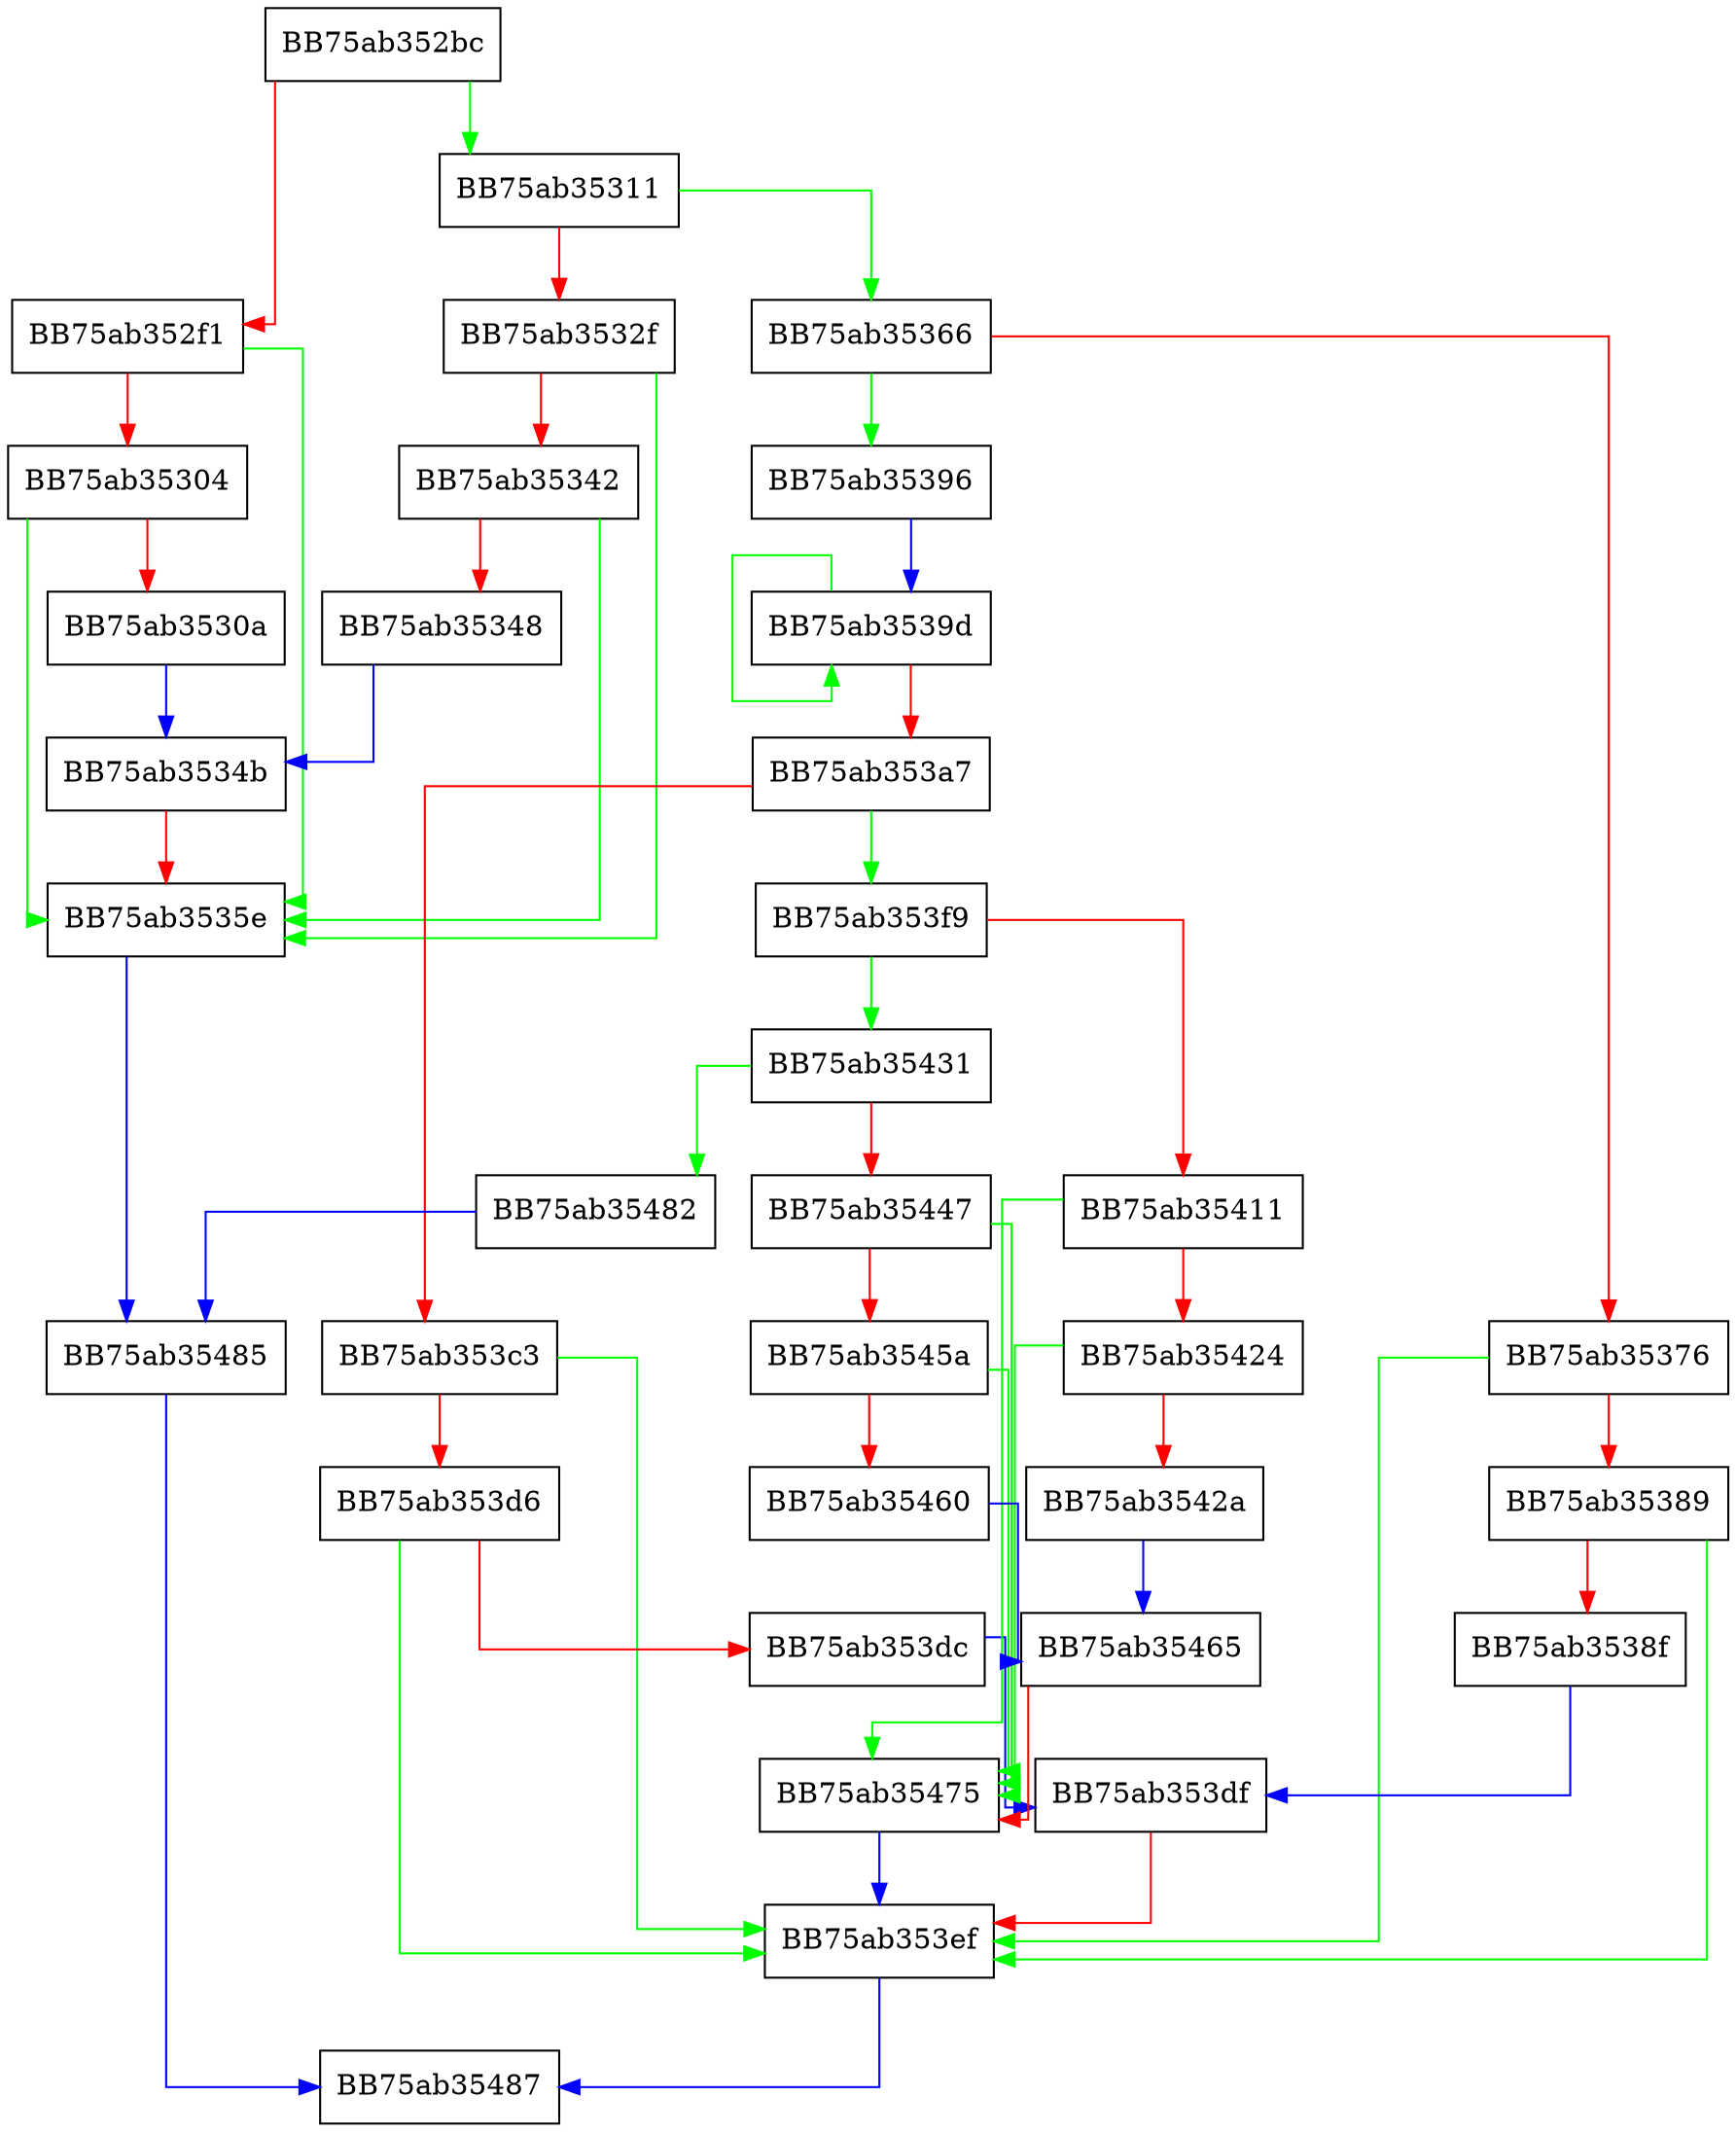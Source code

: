 digraph stripSID {
  node [shape="box"];
  graph [splines=ortho];
  BB75ab352bc -> BB75ab35311 [color="green"];
  BB75ab352bc -> BB75ab352f1 [color="red"];
  BB75ab352f1 -> BB75ab3535e [color="green"];
  BB75ab352f1 -> BB75ab35304 [color="red"];
  BB75ab35304 -> BB75ab3535e [color="green"];
  BB75ab35304 -> BB75ab3530a [color="red"];
  BB75ab3530a -> BB75ab3534b [color="blue"];
  BB75ab35311 -> BB75ab35366 [color="green"];
  BB75ab35311 -> BB75ab3532f [color="red"];
  BB75ab3532f -> BB75ab3535e [color="green"];
  BB75ab3532f -> BB75ab35342 [color="red"];
  BB75ab35342 -> BB75ab3535e [color="green"];
  BB75ab35342 -> BB75ab35348 [color="red"];
  BB75ab35348 -> BB75ab3534b [color="blue"];
  BB75ab3534b -> BB75ab3535e [color="red"];
  BB75ab3535e -> BB75ab35485 [color="blue"];
  BB75ab35366 -> BB75ab35396 [color="green"];
  BB75ab35366 -> BB75ab35376 [color="red"];
  BB75ab35376 -> BB75ab353ef [color="green"];
  BB75ab35376 -> BB75ab35389 [color="red"];
  BB75ab35389 -> BB75ab353ef [color="green"];
  BB75ab35389 -> BB75ab3538f [color="red"];
  BB75ab3538f -> BB75ab353df [color="blue"];
  BB75ab35396 -> BB75ab3539d [color="blue"];
  BB75ab3539d -> BB75ab3539d [color="green"];
  BB75ab3539d -> BB75ab353a7 [color="red"];
  BB75ab353a7 -> BB75ab353f9 [color="green"];
  BB75ab353a7 -> BB75ab353c3 [color="red"];
  BB75ab353c3 -> BB75ab353ef [color="green"];
  BB75ab353c3 -> BB75ab353d6 [color="red"];
  BB75ab353d6 -> BB75ab353ef [color="green"];
  BB75ab353d6 -> BB75ab353dc [color="red"];
  BB75ab353dc -> BB75ab353df [color="blue"];
  BB75ab353df -> BB75ab353ef [color="red"];
  BB75ab353ef -> BB75ab35487 [color="blue"];
  BB75ab353f9 -> BB75ab35431 [color="green"];
  BB75ab353f9 -> BB75ab35411 [color="red"];
  BB75ab35411 -> BB75ab35475 [color="green"];
  BB75ab35411 -> BB75ab35424 [color="red"];
  BB75ab35424 -> BB75ab35475 [color="green"];
  BB75ab35424 -> BB75ab3542a [color="red"];
  BB75ab3542a -> BB75ab35465 [color="blue"];
  BB75ab35431 -> BB75ab35482 [color="green"];
  BB75ab35431 -> BB75ab35447 [color="red"];
  BB75ab35447 -> BB75ab35475 [color="green"];
  BB75ab35447 -> BB75ab3545a [color="red"];
  BB75ab3545a -> BB75ab35475 [color="green"];
  BB75ab3545a -> BB75ab35460 [color="red"];
  BB75ab35460 -> BB75ab35465 [color="blue"];
  BB75ab35465 -> BB75ab35475 [color="red"];
  BB75ab35475 -> BB75ab353ef [color="blue"];
  BB75ab35482 -> BB75ab35485 [color="blue"];
  BB75ab35485 -> BB75ab35487 [color="blue"];
}